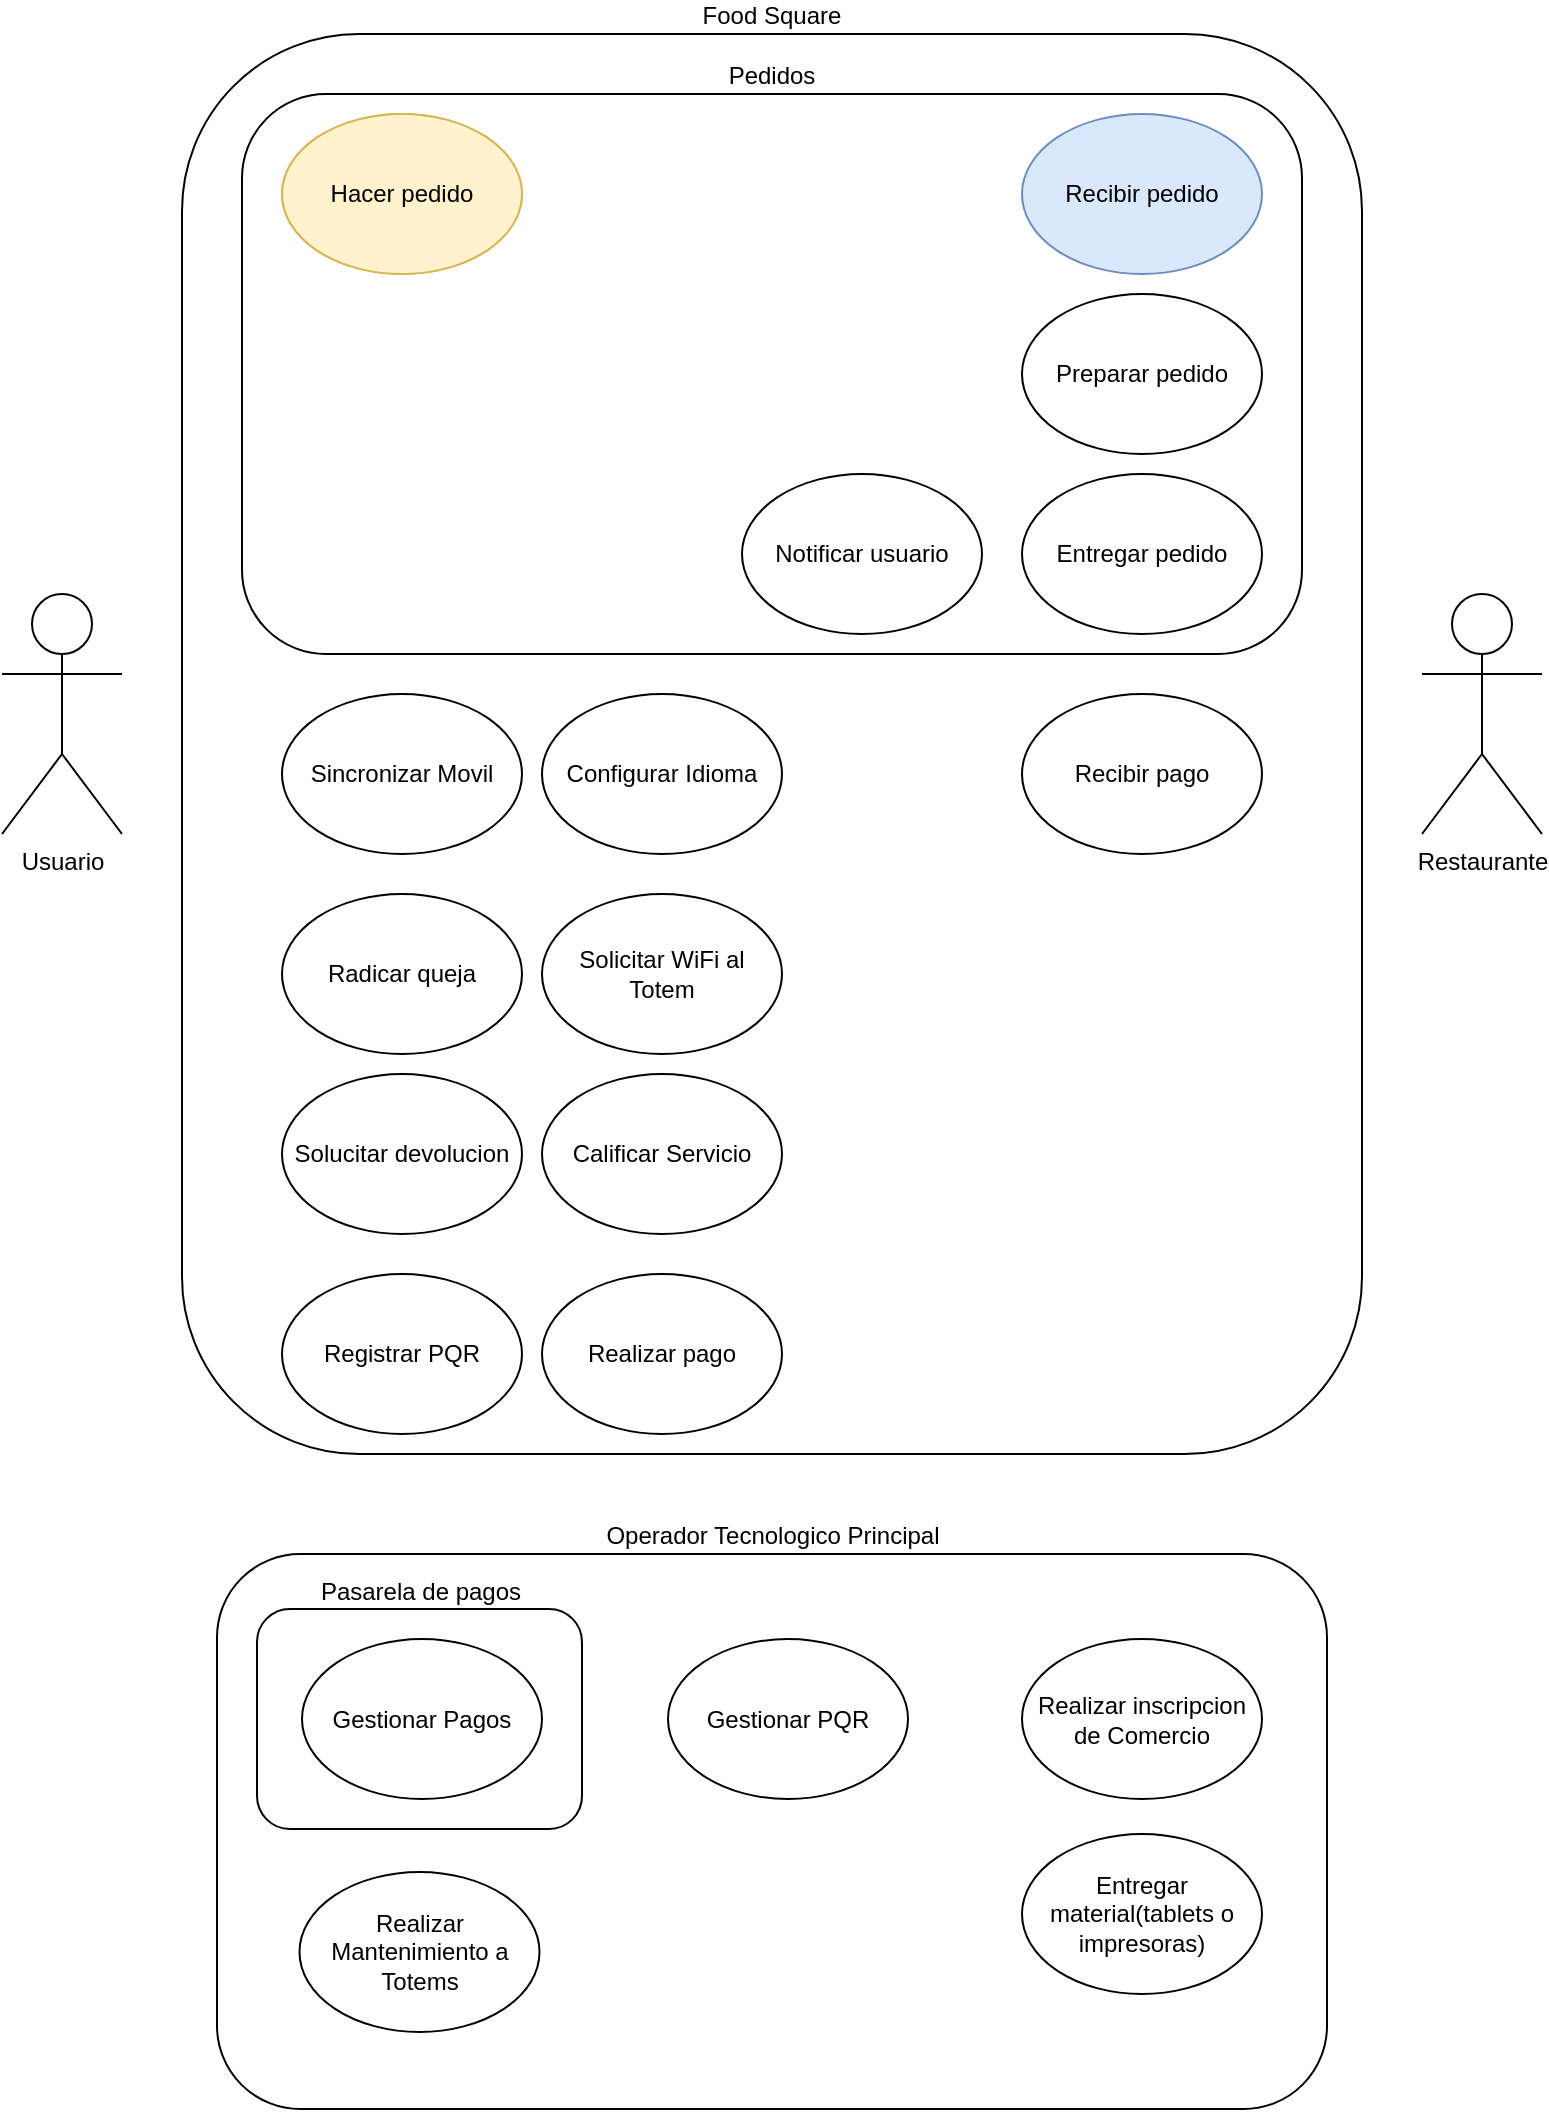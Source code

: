 <mxfile version="14.9.6" type="device"><diagram id="m3dc-NqLe6R9Ah2X9e5e" name="Página-1"><mxGraphModel dx="1574" dy="917" grid="1" gridSize="10" guides="1" tooltips="1" connect="1" arrows="1" fold="1" page="1" pageScale="1" pageWidth="827" pageHeight="1169" math="0" shadow="0"><root><mxCell id="0"/><mxCell id="1" parent="0"/><mxCell id="XuIpQHe5WcQpjzof-RR8-10" value="Food Square" style="rounded=1;whiteSpace=wrap;html=1;labelPosition=center;verticalLabelPosition=top;align=center;verticalAlign=bottom;" parent="1" vertex="1"><mxGeometry x="110" y="40" width="590" height="710" as="geometry"/></mxCell><mxCell id="XuIpQHe5WcQpjzof-RR8-18" value="Pedidos" style="rounded=1;whiteSpace=wrap;html=1;labelPosition=center;verticalLabelPosition=top;align=center;verticalAlign=bottom;" parent="1" vertex="1"><mxGeometry x="140" y="70" width="530" height="280" as="geometry"/></mxCell><mxCell id="XuIpQHe5WcQpjzof-RR8-1" value="Usuario" style="shape=umlActor;verticalLabelPosition=bottom;verticalAlign=top;html=1;outlineConnect=0;" parent="1" vertex="1"><mxGeometry x="20" y="320" width="60" height="120" as="geometry"/></mxCell><mxCell id="XuIpQHe5WcQpjzof-RR8-4" value="Restaurante" style="shape=umlActor;verticalLabelPosition=bottom;verticalAlign=top;html=1;outlineConnect=0;" parent="1" vertex="1"><mxGeometry x="730" y="320" width="60" height="120" as="geometry"/></mxCell><mxCell id="XuIpQHe5WcQpjzof-RR8-7" value="Hacer pedido" style="ellipse;whiteSpace=wrap;html=1;fillColor=#fff2cc;strokeColor=#d6b656;" parent="1" vertex="1"><mxGeometry x="160" y="80" width="120" height="80" as="geometry"/></mxCell><mxCell id="XuIpQHe5WcQpjzof-RR8-8" value="Recibir pedido" style="ellipse;whiteSpace=wrap;html=1;fillColor=#dae8fc;strokeColor=#6c8ebf;" parent="1" vertex="1"><mxGeometry x="530" y="80" width="120" height="80" as="geometry"/></mxCell><mxCell id="XuIpQHe5WcQpjzof-RR8-11" value="Realizar pago" style="ellipse;whiteSpace=wrap;html=1;" parent="1" vertex="1"><mxGeometry x="290" y="660" width="120" height="80" as="geometry"/></mxCell><mxCell id="XuIpQHe5WcQpjzof-RR8-12" value="Preparar pedido" style="ellipse;whiteSpace=wrap;html=1;" parent="1" vertex="1"><mxGeometry x="530" y="170" width="120" height="80" as="geometry"/></mxCell><mxCell id="XuIpQHe5WcQpjzof-RR8-13" value="Entregar pedido" style="ellipse;whiteSpace=wrap;html=1;" parent="1" vertex="1"><mxGeometry x="530" y="260" width="120" height="80" as="geometry"/></mxCell><mxCell id="XuIpQHe5WcQpjzof-RR8-15" value="Recibir pago" style="ellipse;whiteSpace=wrap;html=1;" parent="1" vertex="1"><mxGeometry x="530" y="370" width="120" height="80" as="geometry"/></mxCell><mxCell id="XuIpQHe5WcQpjzof-RR8-16" value="Operador Tecnologico Principal" style="rounded=1;whiteSpace=wrap;html=1;labelPosition=center;verticalLabelPosition=top;align=center;verticalAlign=bottom;" parent="1" vertex="1"><mxGeometry x="127.5" y="800" width="555" height="277.5" as="geometry"/></mxCell><mxCell id="XuIpQHe5WcQpjzof-RR8-21" value="Radicar queja" style="ellipse;whiteSpace=wrap;html=1;" parent="1" vertex="1"><mxGeometry x="160" y="470" width="120" height="80" as="geometry"/></mxCell><mxCell id="XuIpQHe5WcQpjzof-RR8-22" value="Solucitar devolucion" style="ellipse;whiteSpace=wrap;html=1;" parent="1" vertex="1"><mxGeometry x="160" y="560" width="120" height="80" as="geometry"/></mxCell><mxCell id="XuIpQHe5WcQpjzof-RR8-23" value="Sincronizar Movil" style="ellipse;whiteSpace=wrap;html=1;" parent="1" vertex="1"><mxGeometry x="160" y="370" width="120" height="80" as="geometry"/></mxCell><mxCell id="XuIpQHe5WcQpjzof-RR8-24" value="Notificar usuario" style="ellipse;whiteSpace=wrap;html=1;" parent="1" vertex="1"><mxGeometry x="390" y="260" width="120" height="80" as="geometry"/></mxCell><mxCell id="XuIpQHe5WcQpjzof-RR8-26" value="Pasarela de pagos" style="rounded=1;whiteSpace=wrap;html=1;labelPosition=center;verticalLabelPosition=top;align=center;verticalAlign=bottom;" parent="1" vertex="1"><mxGeometry x="147.5" y="827.5" width="162.5" height="110" as="geometry"/></mxCell><mxCell id="XuIpQHe5WcQpjzof-RR8-27" value="Calificar Servicio" style="ellipse;whiteSpace=wrap;html=1;" parent="1" vertex="1"><mxGeometry x="290" y="560" width="120" height="80" as="geometry"/></mxCell><mxCell id="XuIpQHe5WcQpjzof-RR8-28" value="Registrar PQR" style="ellipse;whiteSpace=wrap;html=1;" parent="1" vertex="1"><mxGeometry x="160" y="660" width="120" height="80" as="geometry"/></mxCell><mxCell id="XuIpQHe5WcQpjzof-RR8-29" value="Configurar Idioma" style="ellipse;whiteSpace=wrap;html=1;" parent="1" vertex="1"><mxGeometry x="290" y="370" width="120" height="80" as="geometry"/></mxCell><mxCell id="XuIpQHe5WcQpjzof-RR8-30" value="Solicitar WiFi al Totem" style="ellipse;whiteSpace=wrap;html=1;" parent="1" vertex="1"><mxGeometry x="290" y="470" width="120" height="80" as="geometry"/></mxCell><mxCell id="XuIpQHe5WcQpjzof-RR8-31" value="Realizar Mantenimiento a Totems" style="ellipse;whiteSpace=wrap;html=1;" parent="1" vertex="1"><mxGeometry x="168.75" y="959" width="120" height="80" as="geometry"/></mxCell><mxCell id="XuIpQHe5WcQpjzof-RR8-32" value="Gestionar Pagos" style="ellipse;whiteSpace=wrap;html=1;" parent="1" vertex="1"><mxGeometry x="170" y="842.5" width="120" height="80" as="geometry"/></mxCell><mxCell id="XuIpQHe5WcQpjzof-RR8-33" value="Realizar inscripcion de Comercio" style="ellipse;whiteSpace=wrap;html=1;" parent="1" vertex="1"><mxGeometry x="530" y="842.5" width="120" height="80" as="geometry"/></mxCell><mxCell id="XuIpQHe5WcQpjzof-RR8-34" value="Gestionar PQR" style="ellipse;whiteSpace=wrap;html=1;" parent="1" vertex="1"><mxGeometry x="353" y="842.5" width="120" height="80" as="geometry"/></mxCell><mxCell id="zxf0ngE_KCP0NMISVVDR-1" value="Entregar material(tablets o impresoras)" style="ellipse;whiteSpace=wrap;html=1;" vertex="1" parent="1"><mxGeometry x="530" y="940" width="120" height="80" as="geometry"/></mxCell><mxCell id="zxf0ngE_KCP0NMISVVDR-4" value="Hacer pedido" style="ellipse;whiteSpace=wrap;html=1;fillColor=#fff2cc;strokeColor=#d6b656;" vertex="1" parent="1"><mxGeometry x="160" y="80" width="120" height="80" as="geometry"/></mxCell></root></mxGraphModel></diagram></mxfile>